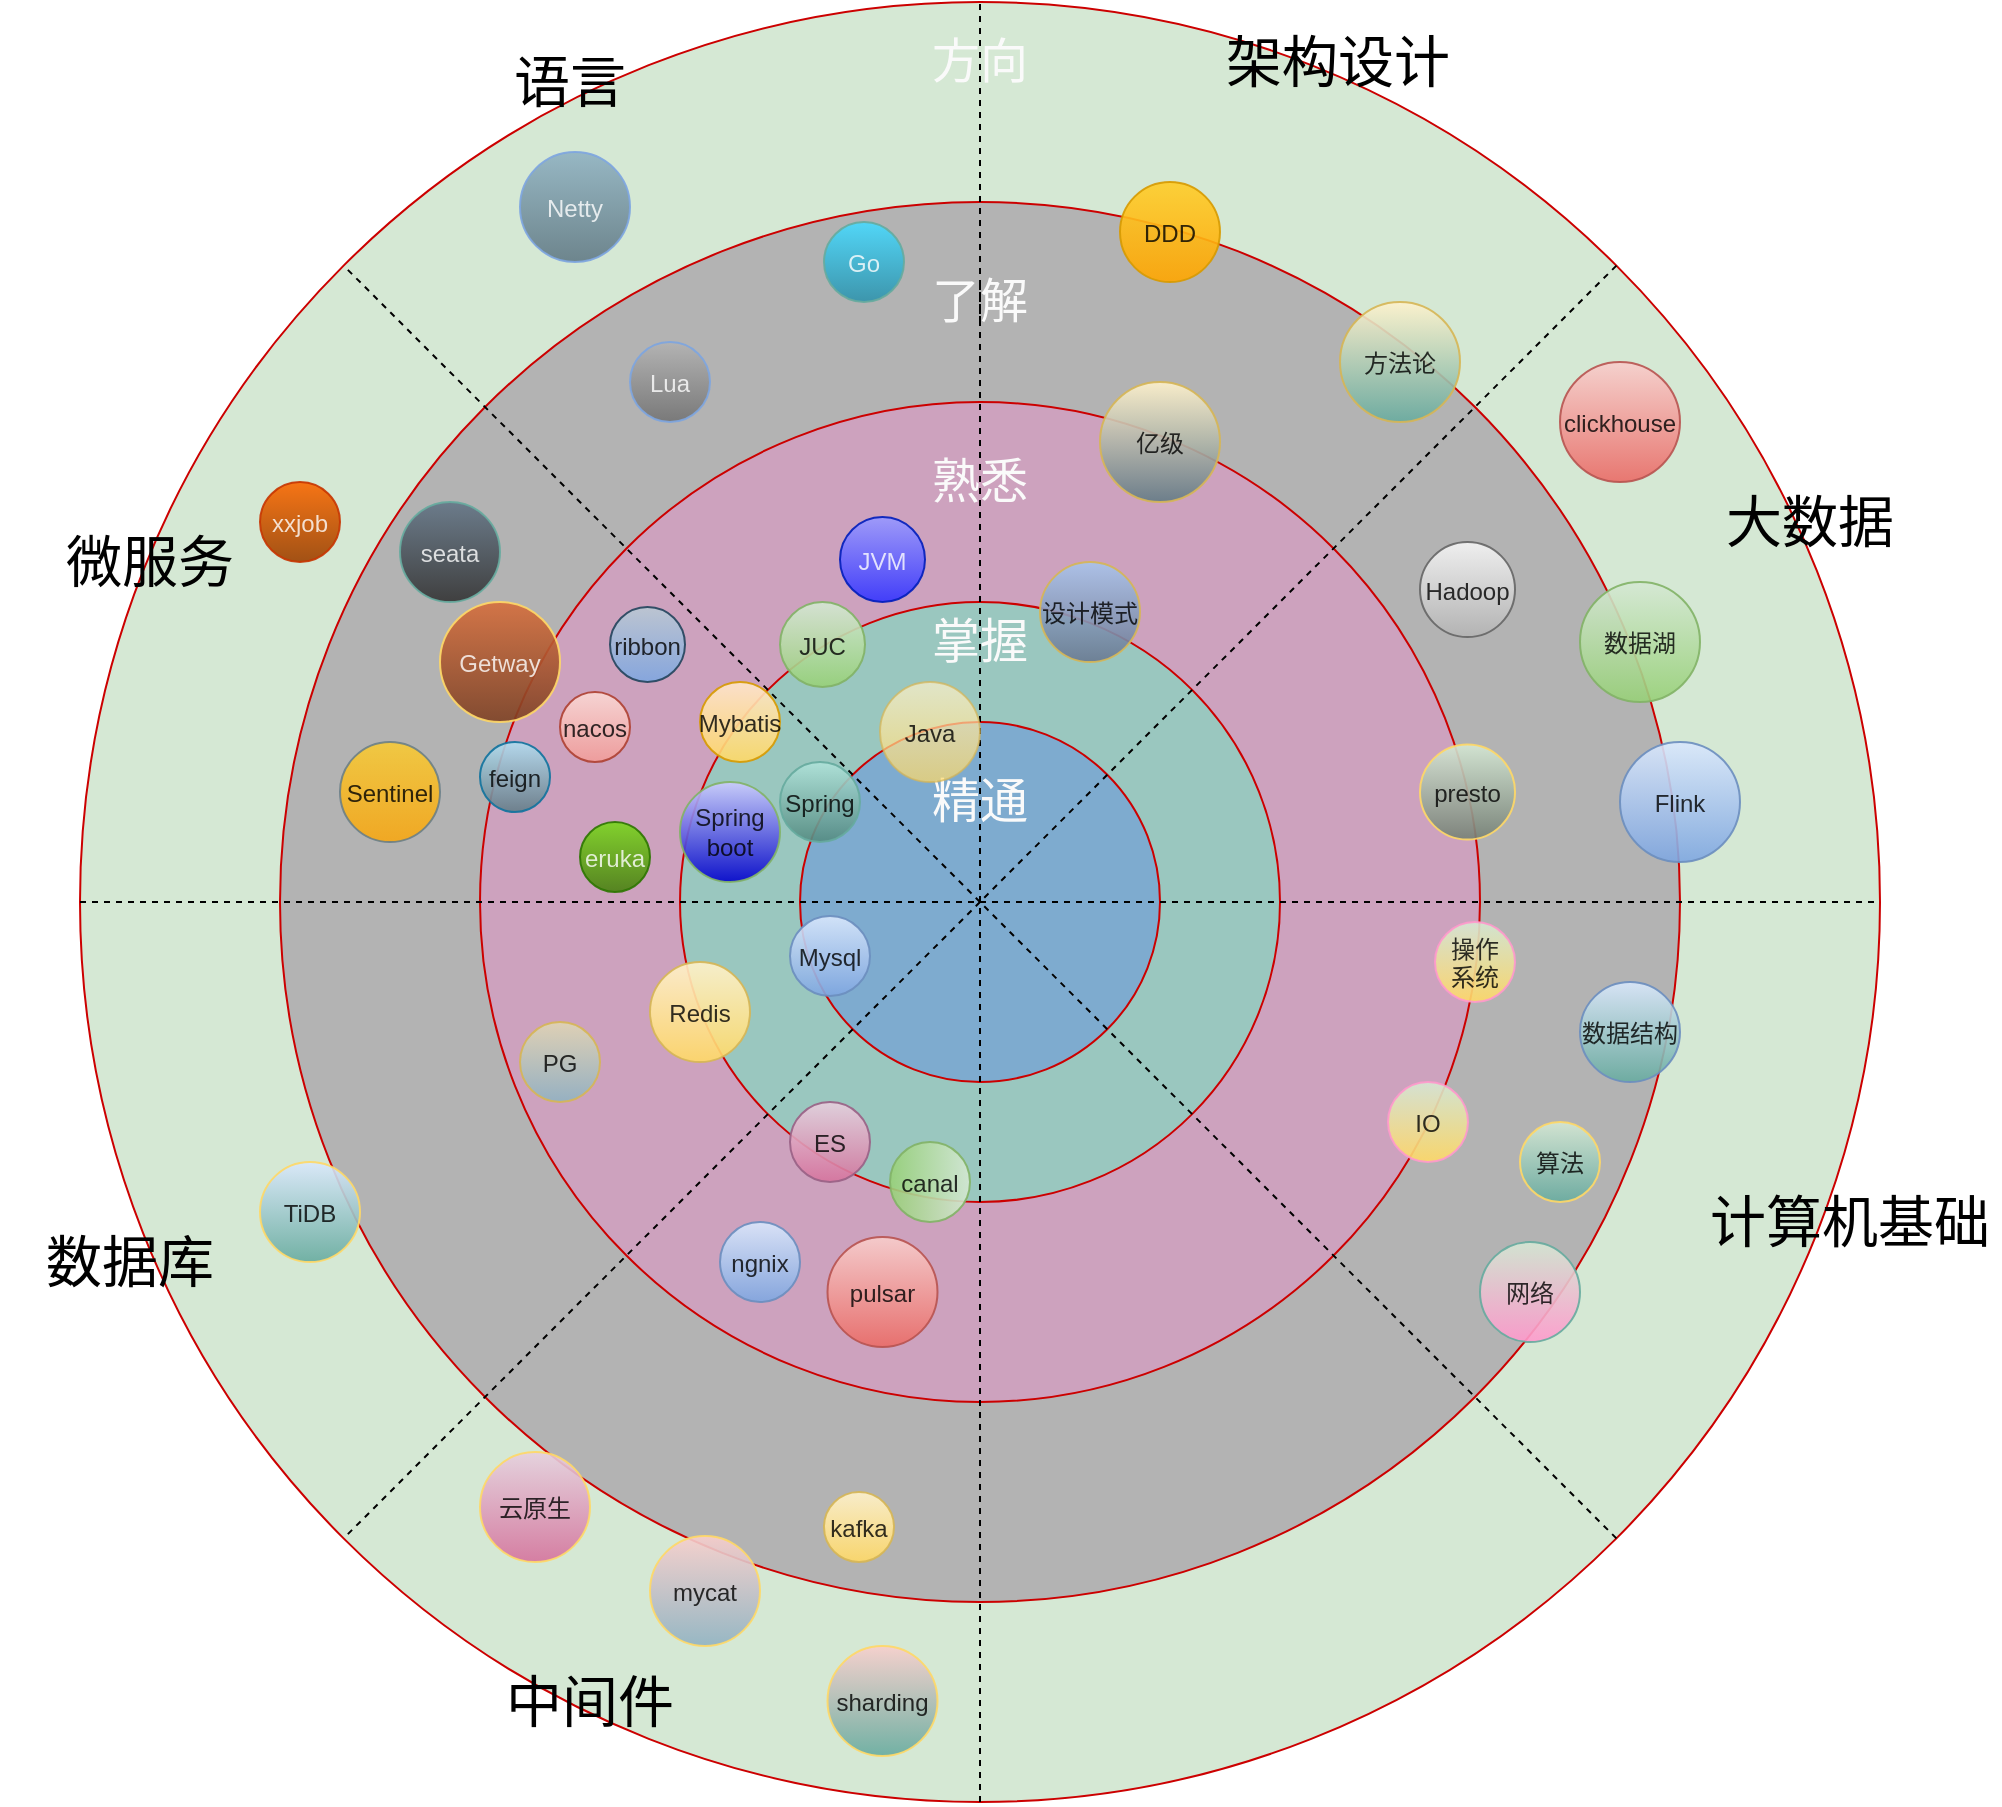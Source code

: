 <mxfile version="14.9.6" type="device"><diagram id="8foExrAY9KcWHvkDPbok" name="第 1 页"><mxGraphModel dx="2249" dy="2025" grid="1" gridSize="10" guides="1" tooltips="1" connect="1" arrows="1" fold="1" page="1" pageScale="1" pageWidth="827" pageHeight="1169" math="0" shadow="0"><root><mxCell id="0"/><mxCell id="1" parent="0"/><mxCell id="8k-0KubLk6r7ZFgnLAVF-6" value="" style="ellipse;whiteSpace=wrap;html=1;aspect=fixed;fillColor=#D5E8D4;strokeColor=#CC0000;" parent="1" vertex="1"><mxGeometry x="-140" y="-210" width="900" height="900" as="geometry"/></mxCell><mxCell id="8k-0KubLk6r7ZFgnLAVF-5" value="" style="ellipse;whiteSpace=wrap;html=1;aspect=fixed;fillColor=#B3B3B3;strokeColor=#CC0000;" parent="1" vertex="1"><mxGeometry x="-40" y="-110" width="700" height="700" as="geometry"/></mxCell><mxCell id="8k-0KubLk6r7ZFgnLAVF-4" value="" style="ellipse;whiteSpace=wrap;html=1;aspect=fixed;fillColor=#CDA2BE;strokeColor=#CC0000;" parent="1" vertex="1"><mxGeometry x="60" y="-10" width="500" height="500" as="geometry"/></mxCell><mxCell id="8k-0KubLk6r7ZFgnLAVF-3" value="" style="ellipse;whiteSpace=wrap;html=1;aspect=fixed;fillColor=#9AC7BF;strokeColor=#CC0000;" parent="1" vertex="1"><mxGeometry x="160" y="90" width="300" height="300" as="geometry"/></mxCell><mxCell id="8k-0KubLk6r7ZFgnLAVF-2" value="" style="ellipse;whiteSpace=wrap;html=1;aspect=fixed;fillColor=#7EABCF;strokeColor=#CC0000;" parent="1" vertex="1"><mxGeometry x="220" y="150" width="180" height="180" as="geometry"/></mxCell><mxCell id="8k-0KubLk6r7ZFgnLAVF-8" value="" style="endArrow=none;dashed=1;html=1;entryX=0.5;entryY=0;entryDx=0;entryDy=0;exitX=0.5;exitY=1;exitDx=0;exitDy=0;" parent="1" source="8k-0KubLk6r7ZFgnLAVF-16" target="8k-0KubLk6r7ZFgnLAVF-6" edge="1"><mxGeometry width="50" height="50" relative="1" as="geometry"><mxPoint x="310" y="710" as="sourcePoint"/><mxPoint x="330" y="220" as="targetPoint"/></mxGeometry></mxCell><mxCell id="8k-0KubLk6r7ZFgnLAVF-9" value="" style="endArrow=none;dashed=1;html=1;exitX=0;exitY=0.5;exitDx=0;exitDy=0;entryX=1;entryY=0.5;entryDx=0;entryDy=0;" parent="1" source="8k-0KubLk6r7ZFgnLAVF-6" target="8k-0KubLk6r7ZFgnLAVF-6" edge="1"><mxGeometry width="50" height="50" relative="1" as="geometry"><mxPoint x="280" y="270" as="sourcePoint"/><mxPoint x="330" y="220" as="targetPoint"/></mxGeometry></mxCell><mxCell id="8k-0KubLk6r7ZFgnLAVF-10" value="" style="endArrow=none;dashed=1;html=1;entryX=0;entryY=0;entryDx=0;entryDy=0;exitX=1;exitY=1;exitDx=0;exitDy=0;" parent="1" source="8k-0KubLk6r7ZFgnLAVF-6" target="8k-0KubLk6r7ZFgnLAVF-6" edge="1"><mxGeometry width="50" height="50" relative="1" as="geometry"><mxPoint x="-360" y="20" as="sourcePoint"/><mxPoint x="-310" y="-30" as="targetPoint"/></mxGeometry></mxCell><mxCell id="8k-0KubLk6r7ZFgnLAVF-11" value="" style="endArrow=none;dashed=1;html=1;entryX=0;entryY=1;entryDx=0;entryDy=0;exitX=1;exitY=0;exitDx=0;exitDy=0;" parent="1" source="8k-0KubLk6r7ZFgnLAVF-6" target="8k-0KubLk6r7ZFgnLAVF-6" edge="1"><mxGeometry width="50" height="50" relative="1" as="geometry"><mxPoint x="-230" y="590" as="sourcePoint"/><mxPoint x="-180" y="540" as="targetPoint"/></mxGeometry></mxCell><mxCell id="8k-0KubLk6r7ZFgnLAVF-13" value="精通" style="text;html=1;strokeColor=none;fillColor=none;align=center;verticalAlign=middle;whiteSpace=wrap;rounded=0;fontSize=24;fontColor=#FAFAFA;" parent="1" vertex="1"><mxGeometry x="280" y="180" width="60" height="20" as="geometry"/></mxCell><mxCell id="8k-0KubLk6r7ZFgnLAVF-15" value="掌握" style="text;html=1;strokeColor=none;fillColor=none;align=center;verticalAlign=middle;whiteSpace=wrap;rounded=0;fontSize=24;fontColor=#FAFAFA;" parent="1" vertex="1"><mxGeometry x="280" y="100" width="60" height="20" as="geometry"/></mxCell><mxCell id="8k-0KubLk6r7ZFgnLAVF-16" value="了解" style="text;html=1;strokeColor=none;fillColor=none;align=center;verticalAlign=middle;whiteSpace=wrap;rounded=0;fontSize=24;fontColor=#FAFAFA;" parent="1" vertex="1"><mxGeometry x="280" y="-70" width="60" height="20" as="geometry"/></mxCell><mxCell id="8k-0KubLk6r7ZFgnLAVF-17" value="" style="endArrow=none;dashed=1;html=1;entryX=0.5;entryY=0;entryDx=0;entryDy=0;exitX=0.5;exitY=1;exitDx=0;exitDy=0;" parent="1" source="8k-0KubLk6r7ZFgnLAVF-6" target="8k-0KubLk6r7ZFgnLAVF-16" edge="1"><mxGeometry width="50" height="50" relative="1" as="geometry"><mxPoint x="310" y="690" as="sourcePoint"/><mxPoint x="310" y="-210.0" as="targetPoint"/></mxGeometry></mxCell><mxCell id="8k-0KubLk6r7ZFgnLAVF-19" value="熟悉" style="text;html=1;strokeColor=none;fillColor=none;align=center;verticalAlign=middle;whiteSpace=wrap;rounded=0;fontSize=24;fontColor=#FAFAFA;" parent="1" vertex="1"><mxGeometry x="280" y="20" width="60" height="20" as="geometry"/></mxCell><mxCell id="8k-0KubLk6r7ZFgnLAVF-20" value="方向" style="text;html=1;strokeColor=none;fillColor=none;align=center;verticalAlign=middle;whiteSpace=wrap;rounded=0;fontSize=24;fontColor=#FAFAFA;" parent="1" vertex="1"><mxGeometry x="280" y="-190" width="60" height="20" as="geometry"/></mxCell><mxCell id="8k-0KubLk6r7ZFgnLAVF-21" value="Java" style="ellipse;aspect=fixed;fillColor=#fff2cc;fontSize=12;strokeColor=#d6b656;textOpacity=80;shadow=0;sketch=0;opacity=70;gradientColor=#FFD966;" parent="1" vertex="1"><mxGeometry x="260" y="130" width="50" height="50" as="geometry"/></mxCell><mxCell id="8k-0KubLk6r7ZFgnLAVF-22" value="Mysql" style="ellipse;aspect=fixed;fillColor=#dae8fc;fontSize=12;strokeColor=#6c8ebf;textOpacity=80;shadow=0;sketch=0;opacity=90;gradientColor=#7EA6E0;" parent="1" vertex="1"><mxGeometry x="215" y="247" width="40" height="40" as="geometry"/></mxCell><mxCell id="8k-0KubLk6r7ZFgnLAVF-23" value="JUC" style="ellipse;aspect=fixed;fillColor=#d5e8d4;fontSize=12;strokeColor=#82b366;textOpacity=80;shadow=0;sketch=0;opacity=90;gradientColor=#97D077;" parent="1" vertex="1"><mxGeometry x="210" y="90" width="42.5" height="42.5" as="geometry"/></mxCell><mxCell id="8k-0KubLk6r7ZFgnLAVF-24" value="Spring" style="ellipse;aspect=fixed;fontSize=12;textOpacity=80;shadow=0;sketch=0;opacity=90;strokeColor=#67AB9F;fillColor=#B0E3DA;gradientColor=#538A80;" parent="1" vertex="1"><mxGeometry x="210" y="170" width="40" height="40" as="geometry"/></mxCell><mxCell id="8k-0KubLk6r7ZFgnLAVF-25" value="Mybatis" style="ellipse;aspect=fixed;fillColor=#ffe6cc;fontSize=12;strokeColor=#d79b00;textOpacity=80;shadow=0;sketch=0;opacity=90;gradientColor=#FFD966;" parent="1" vertex="1"><mxGeometry x="170" y="130" width="40" height="40" as="geometry"/></mxCell><mxCell id="8k-0KubLk6r7ZFgnLAVF-26" value="Redis" style="ellipse;aspect=fixed;fillColor=#fff2cc;fontSize=12;strokeColor=#d6b656;textOpacity=80;shadow=0;sketch=0;opacity=90;gradientColor=#ffd966;" parent="1" vertex="1"><mxGeometry x="145" y="270" width="50" height="50" as="geometry"/></mxCell><mxCell id="8k-0KubLk6r7ZFgnLAVF-27" value="Spring&#10;boot" style="ellipse;aspect=fixed;fontSize=12;strokeColor=#82b366;textOpacity=80;shadow=0;sketch=0;opacity=90;whiteSpace=wrap;fillColor=#CCCCFF;gradientColor=#0000CC;" parent="1" vertex="1"><mxGeometry x="160" y="180" width="50" height="50" as="geometry"/></mxCell><mxCell id="8k-0KubLk6r7ZFgnLAVF-29" value="ES" style="ellipse;aspect=fixed;fillColor=#e6d0de;fontSize=12;strokeColor=#996185;textOpacity=80;shadow=0;sketch=0;opacity=90;gradientColor=#d5739d;" parent="1" vertex="1"><mxGeometry x="215" y="340" width="40" height="40" as="geometry"/></mxCell><mxCell id="8k-0KubLk6r7ZFgnLAVF-30" value="微服务" style="text;html=1;strokeColor=none;fillColor=none;align=center;verticalAlign=middle;whiteSpace=wrap;rounded=0;shadow=0;sketch=0;fontSize=28;opacity=90;fontFamily=Comic Sans MS;" parent="1" vertex="1"><mxGeometry x="-180" y="50" width="150" height="40" as="geometry"/></mxCell><mxCell id="8k-0KubLk6r7ZFgnLAVF-32" value="数据库" style="text;html=1;strokeColor=none;fillColor=none;align=center;verticalAlign=middle;whiteSpace=wrap;rounded=0;shadow=0;sketch=0;fontSize=28;opacity=90;fontFamily=Comic Sans MS;" parent="1" vertex="1"><mxGeometry x="-160" y="400" width="90" height="40" as="geometry"/></mxCell><mxCell id="8k-0KubLk6r7ZFgnLAVF-33" value="中间件" style="text;html=1;strokeColor=none;fillColor=none;align=center;verticalAlign=middle;whiteSpace=wrap;rounded=0;shadow=0;sketch=0;fontSize=28;opacity=90;fontFamily=Comic Sans MS;" parent="1" vertex="1"><mxGeometry x="70" y="620" width="90" height="40" as="geometry"/></mxCell><mxCell id="8k-0KubLk6r7ZFgnLAVF-34" value="语言" style="text;html=1;strokeColor=none;fillColor=none;align=center;verticalAlign=middle;whiteSpace=wrap;rounded=0;shadow=0;sketch=0;fontSize=28;opacity=90;fontFamily=Comic Sans MS;" parent="1" vertex="1"><mxGeometry x="30" y="-190" width="150" height="40" as="geometry"/></mxCell><mxCell id="8k-0KubLk6r7ZFgnLAVF-35" value="JVM" style="ellipse;aspect=fixed;fontSize=12;strokeColor=#001DBC;textOpacity=80;shadow=0;sketch=0;opacity=90;fontColor=#ffffff;gradientColor=#3333FF;fillColor=#9999FF;" parent="1" vertex="1"><mxGeometry x="240" y="47.5" width="42.5" height="42.5" as="geometry"/></mxCell><mxCell id="8k-0KubLk6r7ZFgnLAVF-38" value="Getway" style="ellipse;aspect=fixed;fontSize=12;textOpacity=80;shadow=0;sketch=0;opacity=90;fontColor=#ffffff;gradientColor=#7D4023;fillColor=#D66E3C;strokeColor=#FFD966;" parent="1" vertex="1"><mxGeometry x="40" y="90" width="60" height="60" as="geometry"/></mxCell><mxCell id="8k-0KubLk6r7ZFgnLAVF-44" value="nacos" style="ellipse;aspect=fixed;fillColor=#fad9d5;fontSize=12;strokeColor=#ae4132;textOpacity=80;shadow=0;sketch=0;opacity=90;gradientColor=#F19C99;" parent="1" vertex="1"><mxGeometry x="100" y="135" width="35" height="35" as="geometry"/></mxCell><mxCell id="8k-0KubLk6r7ZFgnLAVF-46" value="eruka" style="ellipse;aspect=fixed;fontSize=12;strokeColor=#2D7600;textOpacity=80;shadow=0;sketch=0;opacity=90;fontColor=#ffffff;fillColor=#7AD61D;gradientColor=#498011;" parent="1" vertex="1"><mxGeometry x="110" y="200" width="35" height="35" as="geometry"/></mxCell><mxCell id="8k-0KubLk6r7ZFgnLAVF-47" value="ribbon" style="ellipse;aspect=fixed;fillColor=#bac8d3;fontSize=12;strokeColor=#23445d;textOpacity=80;shadow=0;sketch=0;opacity=90;gradientColor=#7EA6E0;" parent="1" vertex="1"><mxGeometry x="125" y="92.5" width="37.5" height="37.5" as="geometry"/></mxCell><mxCell id="8k-0KubLk6r7ZFgnLAVF-48" value="feign" style="ellipse;aspect=fixed;fontSize=12;strokeColor=#10739e;textOpacity=80;shadow=0;sketch=0;opacity=90;fillColor=#B1DDF0;gradientColor=#647C87;" parent="1" vertex="1"><mxGeometry x="60" y="160" width="35" height="35" as="geometry"/></mxCell><mxCell id="8k-0KubLk6r7ZFgnLAVF-49" value="Sentinel" style="ellipse;aspect=fixed;fillColor=#ffcd28;fontSize=12;textOpacity=80;shadow=0;sketch=0;opacity=80;gradientColor=#ffa500;strokeColor=#627A85;" parent="1" vertex="1"><mxGeometry x="-10" y="160" width="50" height="50" as="geometry"/></mxCell><mxCell id="8k-0KubLk6r7ZFgnLAVF-50" value="seata" style="ellipse;aspect=fixed;fillColor=#647687;fontSize=12;textOpacity=80;shadow=0;sketch=0;opacity=90;fontColor=#ffffff;gradientColor=#333333;strokeColor=#67AB9F;" parent="1" vertex="1"><mxGeometry x="20" y="40" width="50" height="50" as="geometry"/></mxCell><mxCell id="8k-0KubLk6r7ZFgnLAVF-51" value="xxjob" style="ellipse;aspect=fixed;fontSize=12;strokeColor=#C73500;textOpacity=80;shadow=0;sketch=0;opacity=90;fontColor=#ffffff;fillColor=#FA6800;gradientColor=#9C4100;" parent="1" vertex="1"><mxGeometry x="-50" y="30" width="40" height="40" as="geometry"/></mxCell><mxCell id="8k-0KubLk6r7ZFgnLAVF-52" value="pulsar" style="ellipse;aspect=fixed;fillColor=#f8cecc;fontSize=12;strokeColor=#b85450;textOpacity=80;shadow=0;sketch=0;opacity=90;gradientColor=#ea6b66;" parent="1" vertex="1"><mxGeometry x="233.75" y="407.5" width="55" height="55" as="geometry"/></mxCell><mxCell id="8k-0KubLk6r7ZFgnLAVF-53" value="kafka" style="ellipse;aspect=fixed;fillColor=#fff2cc;fontSize=12;strokeColor=#d6b656;textOpacity=80;shadow=0;sketch=0;opacity=90;gradientColor=#ffd966;" parent="1" vertex="1"><mxGeometry x="232" y="535" width="35" height="35" as="geometry"/></mxCell><mxCell id="8k-0KubLk6r7ZFgnLAVF-54" value="canal" style="ellipse;aspect=fixed;fillColor=#d5e8d4;fontSize=12;strokeColor=#82b366;textOpacity=80;shadow=0;sketch=0;opacity=90;gradientColor=#97d077;direction=south;" parent="1" vertex="1"><mxGeometry x="265" y="360" width="40" height="40" as="geometry"/></mxCell><mxCell id="8k-0KubLk6r7ZFgnLAVF-55" value="ngnix" style="ellipse;aspect=fixed;fillColor=#dae8fc;fontSize=12;strokeColor=#6c8ebf;textOpacity=80;shadow=0;sketch=0;opacity=90;gradientColor=#7ea6e0;" parent="1" vertex="1"><mxGeometry x="180" y="400" width="40" height="40" as="geometry"/></mxCell><mxCell id="8k-0KubLk6r7ZFgnLAVF-56" value="Go" style="ellipse;aspect=fixed;fontSize=12;textOpacity=80;shadow=0;sketch=0;opacity=90;fontColor=#ffffff;fillColor=#47DAFF;gradientColor=#3092AB;strokeColor=#67AB9F;" parent="1" vertex="1"><mxGeometry x="232" y="-100" width="40" height="40" as="geometry"/></mxCell><mxCell id="8k-0KubLk6r7ZFgnLAVF-57" value="Lua" style="ellipse;aspect=fixed;fontSize=12;textOpacity=80;shadow=0;sketch=0;opacity=90;fontColor=#ffffff;fillColor=#B3B3B3;gradientColor=#737373;strokeColor=#7EA6E0;" parent="1" vertex="1"><mxGeometry x="135" y="-40" width="40" height="40" as="geometry"/></mxCell><mxCell id="8k-0KubLk6r7ZFgnLAVF-59" value="Netty" style="ellipse;aspect=fixed;fontSize=12;textOpacity=80;shadow=0;sketch=0;opacity=90;fontColor=#ffffff;strokeColor=#7EA6E0;fillColor=#90B2C2;gradientColor=#627A85;" parent="1" vertex="1"><mxGeometry x="80" y="-135" width="55" height="55" as="geometry"/></mxCell><mxCell id="8k-0KubLk6r7ZFgnLAVF-60" value="PG" style="ellipse;aspect=fixed;fontSize=12;strokeColor=#d6b656;textOpacity=80;shadow=0;sketch=0;opacity=90;fillColor=#E0D5B4;gradientColor=#90B2C2;" parent="1" vertex="1"><mxGeometry x="80" y="300" width="40" height="40" as="geometry"/></mxCell><mxCell id="8k-0KubLk6r7ZFgnLAVF-61" value="架构设计" style="text;html=1;strokeColor=none;fillColor=none;align=center;verticalAlign=middle;whiteSpace=wrap;rounded=0;shadow=0;sketch=0;fontSize=28;opacity=90;fontFamily=Comic Sans MS;" parent="1" vertex="1"><mxGeometry x="414" y="-200" width="150" height="40" as="geometry"/></mxCell><mxCell id="8k-0KubLk6r7ZFgnLAVF-62" value="DDD" style="ellipse;aspect=fixed;fontSize=12;textOpacity=80;shadow=0;sketch=0;opacity=90;fillColor=#ffcd28;gradientColor=#ffa500;strokeColor=#d79b00;" parent="1" vertex="1"><mxGeometry x="380" y="-120" width="50" height="50" as="geometry"/></mxCell><mxCell id="8k-0KubLk6r7ZFgnLAVF-63" value="方法论" style="ellipse;aspect=fixed;fontSize=12;textOpacity=80;shadow=0;sketch=0;opacity=90;fillColor=#fff2cc;strokeColor=#d6b656;gradientColor=#67AB9F;" parent="1" vertex="1"><mxGeometry x="490" y="-60" width="60" height="60" as="geometry"/></mxCell><mxCell id="8k-0KubLk6r7ZFgnLAVF-64" value="大数据" style="text;html=1;strokeColor=none;fillColor=none;align=center;verticalAlign=middle;whiteSpace=wrap;rounded=0;shadow=0;sketch=0;fontSize=28;opacity=90;fontFamily=Comic Sans MS;" parent="1" vertex="1"><mxGeometry x="650" y="30" width="150" height="40" as="geometry"/></mxCell><mxCell id="8k-0KubLk6r7ZFgnLAVF-65" value="Hadoop" style="ellipse;aspect=fixed;fontSize=12;textOpacity=80;shadow=0;sketch=0;opacity=90;fillColor=#f5f5f5;gradientColor=#b3b3b3;strokeColor=#666666;" parent="1" vertex="1"><mxGeometry x="530" y="60" width="47.5" height="47.5" as="geometry"/></mxCell><mxCell id="8k-0KubLk6r7ZFgnLAVF-66" value="数据湖" style="ellipse;aspect=fixed;fontSize=12;textOpacity=80;shadow=0;sketch=0;opacity=90;fillColor=#d5e8d4;gradientColor=#97d077;strokeColor=#82b366;" parent="1" vertex="1"><mxGeometry x="610" y="80" width="60" height="60" as="geometry"/></mxCell><mxCell id="8k-0KubLk6r7ZFgnLAVF-67" value="Flink" style="ellipse;aspect=fixed;fontSize=12;textOpacity=80;shadow=0;sketch=0;opacity=90;fillColor=#dae8fc;gradientColor=#7ea6e0;strokeColor=#6c8ebf;" parent="1" vertex="1"><mxGeometry x="630" y="160" width="60" height="60" as="geometry"/></mxCell><mxCell id="8k-0KubLk6r7ZFgnLAVF-68" value="presto" style="ellipse;aspect=fixed;fontSize=12;textOpacity=80;shadow=0;sketch=0;opacity=90;fillColor=#D5E8D4;gradientColor=#758075;strokeColor=#FFD966;" parent="1" vertex="1"><mxGeometry x="530" y="161.25" width="47.5" height="47.5" as="geometry"/></mxCell><mxCell id="8k-0KubLk6r7ZFgnLAVF-69" value="clickhouse" style="ellipse;aspect=fixed;fontSize=12;textOpacity=80;shadow=0;sketch=0;opacity=90;fillColor=#f8cecc;gradientColor=#ea6b66;strokeColor=#b85450;" parent="1" vertex="1"><mxGeometry x="600" y="-30" width="60" height="60" as="geometry"/></mxCell><mxCell id="8k-0KubLk6r7ZFgnLAVF-70" value="设计模式" style="ellipse;aspect=fixed;fontSize=12;textOpacity=80;shadow=0;sketch=0;opacity=90;strokeColor=#d6b656;fillColor=#A9C4EB;gradientColor=#697991;" parent="1" vertex="1"><mxGeometry x="340" y="70" width="50" height="50" as="geometry"/></mxCell><mxCell id="8k-0KubLk6r7ZFgnLAVF-71" value="云原生" style="ellipse;aspect=fixed;fillColor=#e6d0de;fontSize=12;textOpacity=80;shadow=0;sketch=0;opacity=90;gradientColor=#d5739d;strokeColor=#FFD966;" parent="1" vertex="1"><mxGeometry x="60" y="515" width="55" height="55" as="geometry"/></mxCell><mxCell id="8k-0KubLk6r7ZFgnLAVF-72" value="计算机基础" style="text;html=1;strokeColor=none;fillColor=none;align=center;verticalAlign=middle;whiteSpace=wrap;rounded=0;shadow=0;sketch=0;fontSize=28;opacity=90;fontFamily=Comic Sans MS;" parent="1" vertex="1"><mxGeometry x="670" y="380" width="150" height="40" as="geometry"/></mxCell><mxCell id="8k-0KubLk6r7ZFgnLAVF-73" value="数据结构" style="ellipse;aspect=fixed;fontSize=12;textOpacity=80;shadow=0;sketch=0;opacity=90;fillColor=#dae8fc;strokeColor=#6c8ebf;gradientColor=#67AB9F;" parent="1" vertex="1"><mxGeometry x="610" y="280" width="50" height="50" as="geometry"/></mxCell><mxCell id="8k-0KubLk6r7ZFgnLAVF-74" value="算法" style="ellipse;aspect=fixed;fontSize=12;textOpacity=80;shadow=0;sketch=0;opacity=90;gradientColor=#67AB9F;fillColor=#D5E8D4;strokeColor=#FFD966;" parent="1" vertex="1"><mxGeometry x="580" y="350" width="40" height="40" as="geometry"/></mxCell><mxCell id="8k-0KubLk6r7ZFgnLAVF-75" value="网络" style="ellipse;aspect=fixed;fontSize=12;textOpacity=80;shadow=0;sketch=0;opacity=90;fillColor=#D5E8D4;gradientColor=#FF99CC;strokeColor=#67AB9F;" parent="1" vertex="1"><mxGeometry x="560" y="410" width="50" height="50" as="geometry"/></mxCell><mxCell id="8k-0KubLk6r7ZFgnLAVF-76" value="IO" style="ellipse;aspect=fixed;fontSize=12;textOpacity=80;shadow=0;sketch=0;opacity=90;fillColor=#D5E8D4;gradientColor=#FFD966;strokeColor=#FF99CC;" parent="1" vertex="1"><mxGeometry x="514" y="330" width="40" height="40" as="geometry"/></mxCell><mxCell id="8k-0KubLk6r7ZFgnLAVF-77" value="TiDB" style="ellipse;aspect=fixed;fillColor=#dae8fc;fontSize=12;textOpacity=80;shadow=0;sketch=0;opacity=90;gradientColor=#67AB9F;strokeColor=#FFD966;" parent="1" vertex="1"><mxGeometry x="-50" y="370" width="50" height="50" as="geometry"/></mxCell><mxCell id="8k-0KubLk6r7ZFgnLAVF-78" value="亿级" style="ellipse;aspect=fixed;fontSize=12;textOpacity=80;shadow=0;sketch=0;opacity=90;fillColor=#fff2cc;strokeColor=#d6b656;gradientColor=#627A85;" parent="1" vertex="1"><mxGeometry x="370" y="-20" width="60" height="60" as="geometry"/></mxCell><mxCell id="8k-0KubLk6r7ZFgnLAVF-79" value="操作&#10;系统" style="ellipse;aspect=fixed;fontSize=12;textOpacity=80;shadow=0;sketch=0;opacity=90;fillColor=#D5E8D4;strokeColor=#FF99CC;gradientColor=#FFD966;" parent="1" vertex="1"><mxGeometry x="537.5" y="250" width="40" height="40" as="geometry"/></mxCell><mxCell id="8k-0KubLk6r7ZFgnLAVF-81" value="mycat" style="ellipse;aspect=fixed;fillColor=#f8cecc;fontSize=12;textOpacity=80;shadow=0;sketch=0;opacity=90;gradientColor=#90B2C2;strokeColor=#FFD966;" parent="1" vertex="1"><mxGeometry x="145" y="557" width="55" height="55" as="geometry"/></mxCell><mxCell id="8k-0KubLk6r7ZFgnLAVF-82" value="sharding" style="ellipse;aspect=fixed;fillColor=#f8cecc;fontSize=12;textOpacity=80;shadow=0;sketch=0;opacity=90;gradientColor=#67AB9F;strokeColor=#FFD966;" parent="1" vertex="1"><mxGeometry x="233.75" y="612" width="55" height="55" as="geometry"/></mxCell></root></mxGraphModel></diagram></mxfile>